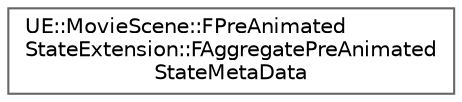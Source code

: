 digraph "Graphical Class Hierarchy"
{
 // INTERACTIVE_SVG=YES
 // LATEX_PDF_SIZE
  bgcolor="transparent";
  edge [fontname=Helvetica,fontsize=10,labelfontname=Helvetica,labelfontsize=10];
  node [fontname=Helvetica,fontsize=10,shape=box,height=0.2,width=0.4];
  rankdir="LR";
  Node0 [id="Node000000",label="UE::MovieScene::FPreAnimated\lStateExtension::FAggregatePreAnimated\lStateMetaData",height=0.2,width=0.4,color="grey40", fillcolor="white", style="filled",URL="$da/dca/structUE_1_1MovieScene_1_1FPreAnimatedStateExtension_1_1FAggregatePreAnimatedStateMetaData.html",tooltip=" "];
}
